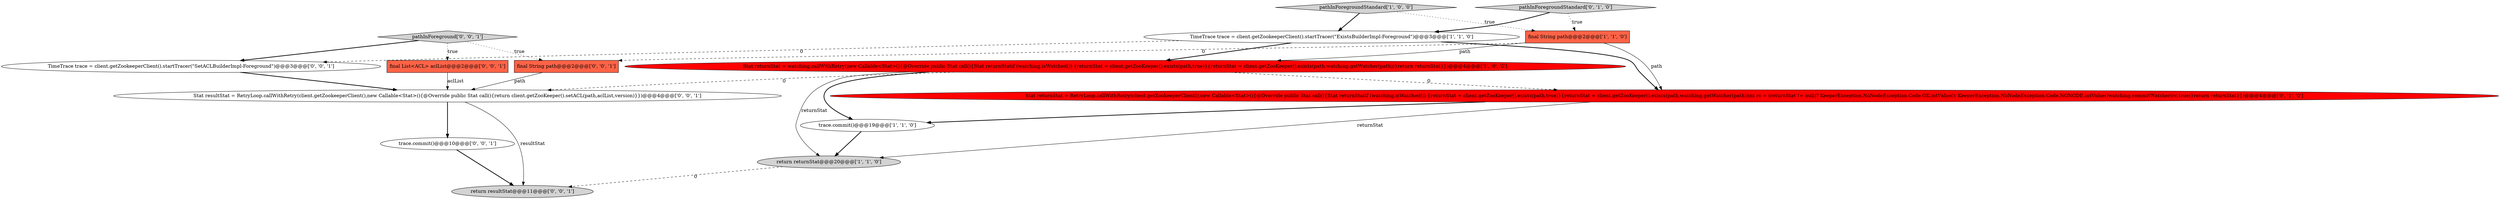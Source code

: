 digraph {
14 [style = filled, label = "TimeTrace trace = client.getZookeeperClient().startTracer(\"SetACLBuilderImpl-Foreground\")@@@3@@@['0', '0', '1']", fillcolor = white, shape = ellipse image = "AAA0AAABBB3BBB"];
4 [style = filled, label = "final String path@@@2@@@['1', '1', '0']", fillcolor = tomato, shape = box image = "AAA0AAABBB1BBB"];
9 [style = filled, label = "return resultStat@@@11@@@['0', '0', '1']", fillcolor = lightgray, shape = ellipse image = "AAA0AAABBB3BBB"];
10 [style = filled, label = "final String path@@@2@@@['0', '0', '1']", fillcolor = tomato, shape = box image = "AAA0AAABBB3BBB"];
0 [style = filled, label = "Stat returnStat = watching.callWithRetry(new Callable<Stat>(){@Override public Stat call(){Stat returnStatif (watching.isWatched()) {returnStat = client.getZooKeeper().exists(path,true)}{returnStat = client.getZooKeeper().exists(path,watching.getWatcher(path))}return returnStat}})@@@4@@@['1', '0', '0']", fillcolor = red, shape = ellipse image = "AAA1AAABBB1BBB"];
13 [style = filled, label = "trace.commit()@@@10@@@['0', '0', '1']", fillcolor = white, shape = ellipse image = "AAA0AAABBB3BBB"];
12 [style = filled, label = "pathInForeground['0', '0', '1']", fillcolor = lightgray, shape = diamond image = "AAA0AAABBB3BBB"];
11 [style = filled, label = "Stat resultStat = RetryLoop.callWithRetry(client.getZookeeperClient(),new Callable<Stat>(){@Override public Stat call(){return client.getZooKeeper().setACL(path,aclList,version)}})@@@4@@@['0', '0', '1']", fillcolor = white, shape = ellipse image = "AAA0AAABBB3BBB"];
7 [style = filled, label = "Stat returnStat = RetryLoop.callWithRetry(client.getZookeeperClient(),new Callable<Stat>(){@Override public Stat call(){Stat returnStatif (watching.isWatched()) {returnStat = client.getZooKeeper().exists(path,true)}{returnStat = client.getZooKeeper().exists(path,watching.getWatcher(path))int rc = (returnStat != null)? KeeperException.NoNodeException.Code.OK.intValue(): KeeperException.NoNodeException.Code.NONODE.intValue()watching.commitWatcher(rc,true)}return returnStat}})@@@4@@@['0', '1', '0']", fillcolor = red, shape = ellipse image = "AAA1AAABBB2BBB"];
8 [style = filled, label = "final List<ACL> aclList@@@2@@@['0', '0', '1']", fillcolor = tomato, shape = box image = "AAA0AAABBB3BBB"];
5 [style = filled, label = "pathInForegroundStandard['1', '0', '0']", fillcolor = lightgray, shape = diamond image = "AAA0AAABBB1BBB"];
6 [style = filled, label = "pathInForegroundStandard['0', '1', '0']", fillcolor = lightgray, shape = diamond image = "AAA0AAABBB2BBB"];
2 [style = filled, label = "trace.commit()@@@19@@@['1', '1', '0']", fillcolor = white, shape = ellipse image = "AAA0AAABBB1BBB"];
3 [style = filled, label = "return returnStat@@@20@@@['1', '1', '0']", fillcolor = lightgray, shape = ellipse image = "AAA0AAABBB1BBB"];
1 [style = filled, label = "TimeTrace trace = client.getZookeeperClient().startTracer(\"ExistsBuilderImpl-Foreground\")@@@3@@@['1', '1', '0']", fillcolor = white, shape = ellipse image = "AAA0AAABBB1BBB"];
4->7 [style = solid, label="path"];
1->14 [style = dashed, label="0"];
12->8 [style = dotted, label="true"];
2->3 [style = bold, label=""];
0->2 [style = bold, label=""];
7->3 [style = solid, label="returnStat"];
10->11 [style = solid, label="path"];
11->9 [style = solid, label="resultStat"];
0->11 [style = dashed, label="0"];
1->0 [style = bold, label=""];
1->7 [style = bold, label=""];
5->4 [style = dotted, label="true"];
6->1 [style = bold, label=""];
5->1 [style = bold, label=""];
8->11 [style = solid, label="aclList"];
6->4 [style = dotted, label="true"];
12->10 [style = dotted, label="true"];
3->9 [style = dashed, label="0"];
7->2 [style = bold, label=""];
11->13 [style = bold, label=""];
12->14 [style = bold, label=""];
4->0 [style = solid, label="path"];
13->9 [style = bold, label=""];
4->10 [style = dashed, label="0"];
0->3 [style = solid, label="returnStat"];
0->7 [style = dashed, label="0"];
14->11 [style = bold, label=""];
}
